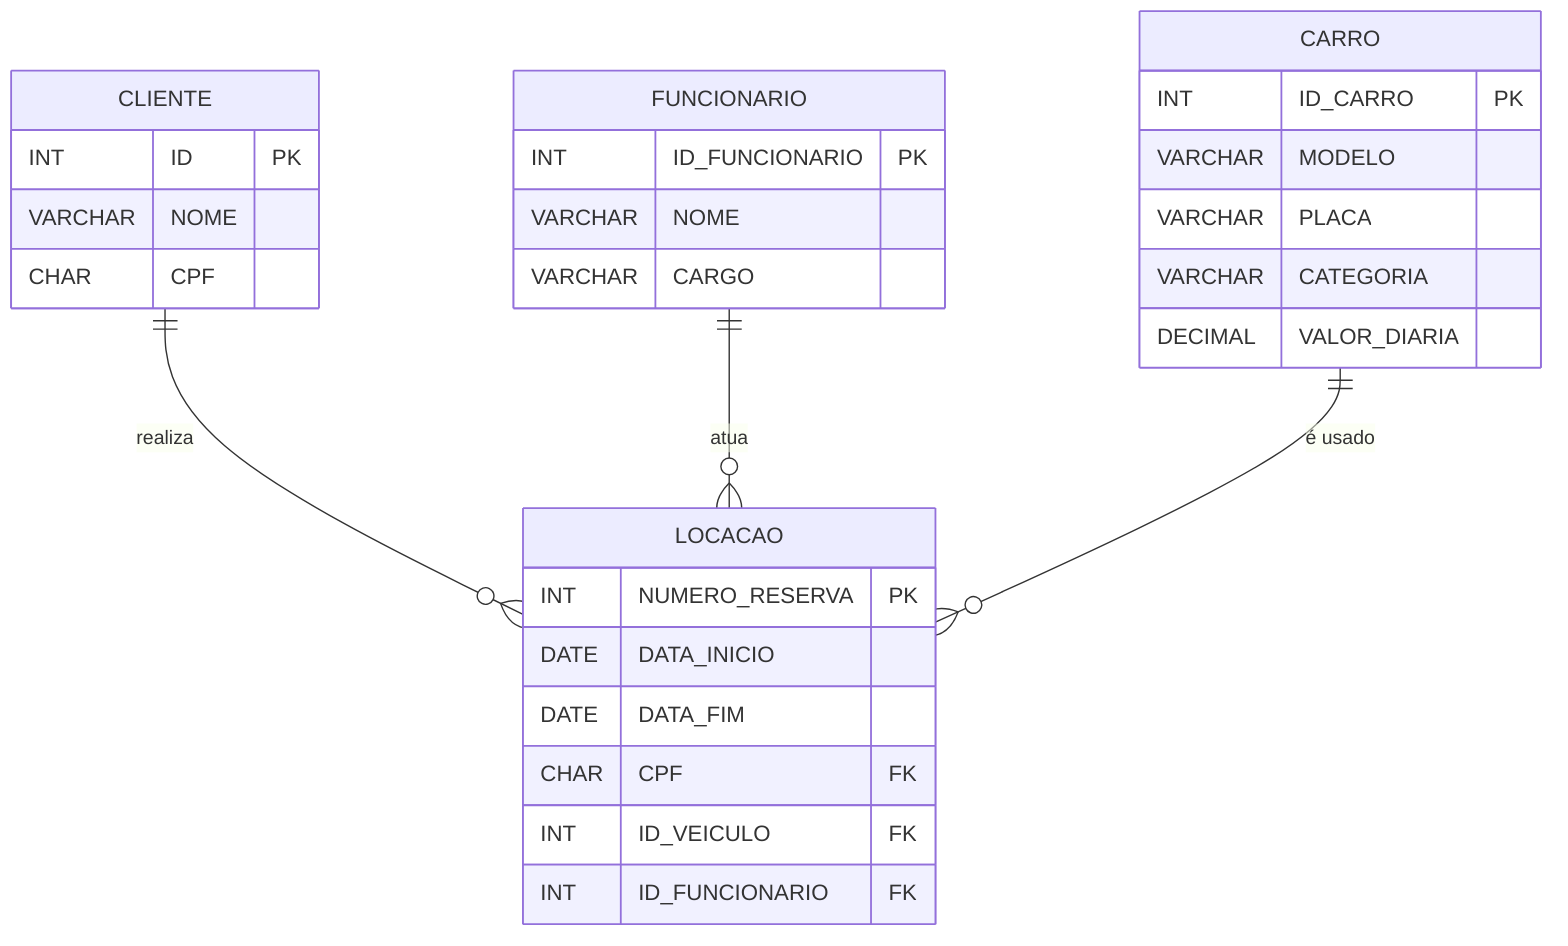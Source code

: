 erDiagram
    CLIENTE {
        INT ID PK
        VARCHAR NOME
        CHAR CPF
    }

    FUNCIONARIO {
        INT ID_FUNCIONARIO PK
        VARCHAR NOME
        VARCHAR CARGO
    }

    CARRO {
        INT ID_CARRO PK
        VARCHAR MODELO
        VARCHAR PLACA
        VARCHAR CATEGORIA
        DECIMAL VALOR_DIARIA
    }

    LOCACAO {
        INT NUMERO_RESERVA PK
        DATE DATA_INICIO
        DATE DATA_FIM
        CHAR CPF FK
        INT ID_VEICULO FK
        INT ID_FUNCIONARIO FK
    }

    CLIENTE ||--o{ LOCACAO : "realiza"
    FUNCIONARIO ||--o{ LOCACAO : "atua "
    CARRO ||--o{ LOCACAO : " é usado"